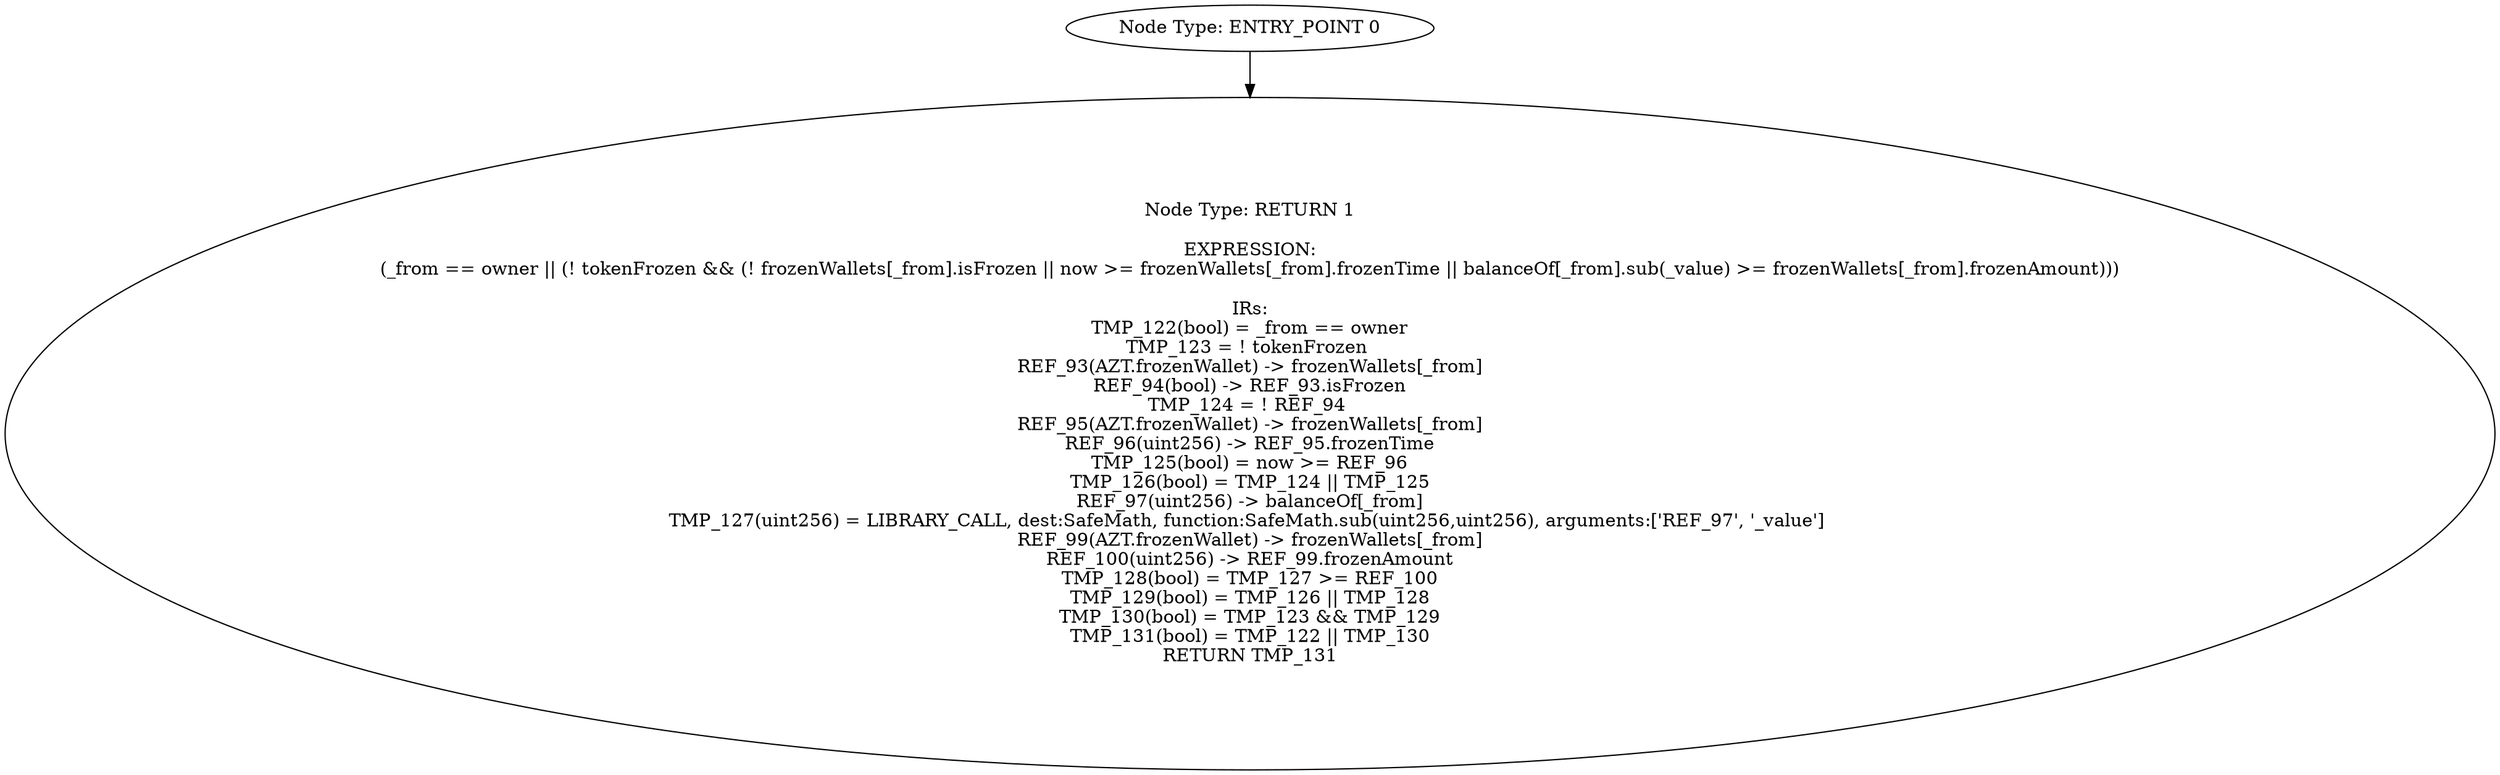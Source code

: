 digraph{
0[label="Node Type: ENTRY_POINT 0
"];
0->1;
1[label="Node Type: RETURN 1

EXPRESSION:
(_from == owner || (! tokenFrozen && (! frozenWallets[_from].isFrozen || now >= frozenWallets[_from].frozenTime || balanceOf[_from].sub(_value) >= frozenWallets[_from].frozenAmount)))

IRs:
TMP_122(bool) = _from == owner
TMP_123 = ! tokenFrozen 
REF_93(AZT.frozenWallet) -> frozenWallets[_from]
REF_94(bool) -> REF_93.isFrozen
TMP_124 = ! REF_94 
REF_95(AZT.frozenWallet) -> frozenWallets[_from]
REF_96(uint256) -> REF_95.frozenTime
TMP_125(bool) = now >= REF_96
TMP_126(bool) = TMP_124 || TMP_125
REF_97(uint256) -> balanceOf[_from]
TMP_127(uint256) = LIBRARY_CALL, dest:SafeMath, function:SafeMath.sub(uint256,uint256), arguments:['REF_97', '_value'] 
REF_99(AZT.frozenWallet) -> frozenWallets[_from]
REF_100(uint256) -> REF_99.frozenAmount
TMP_128(bool) = TMP_127 >= REF_100
TMP_129(bool) = TMP_126 || TMP_128
TMP_130(bool) = TMP_123 && TMP_129
TMP_131(bool) = TMP_122 || TMP_130
RETURN TMP_131"];
}
